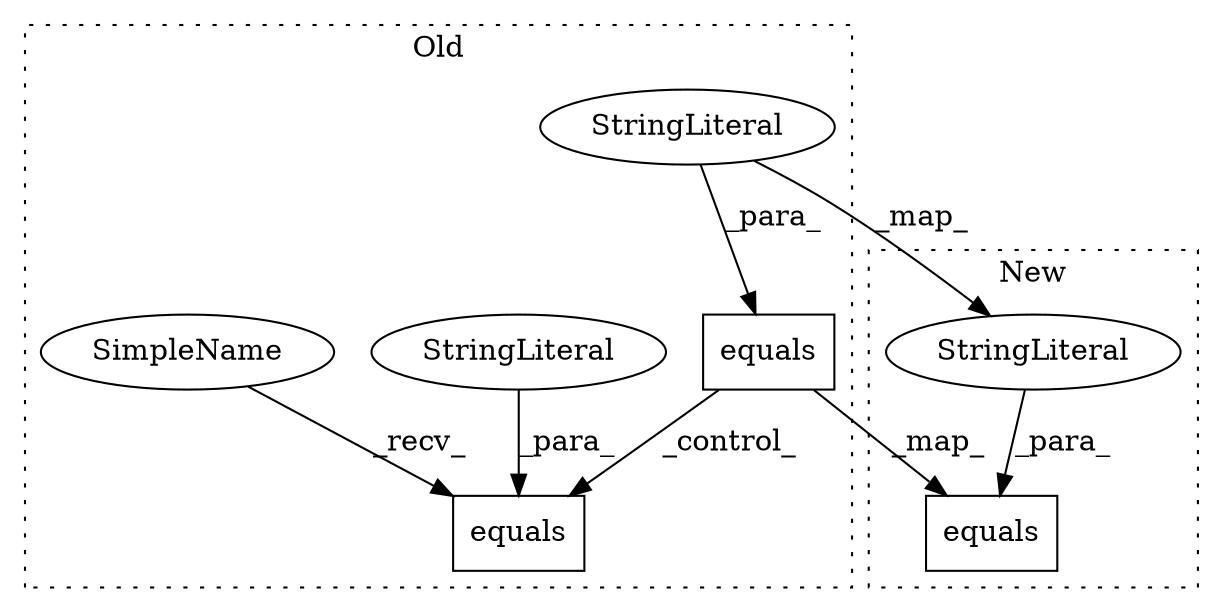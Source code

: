 digraph G {
subgraph cluster0 {
1 [label="equals" a="32" s="4039,4059" l="7,1" shape="box"];
4 [label="StringLiteral" a="45" s="4046" l="13" shape="ellipse"];
5 [label="equals" a="32" s="4170,4193" l="7,1" shape="box"];
6 [label="StringLiteral" a="45" s="4177" l="16" shape="ellipse"];
7 [label="SimpleName" a="42" s="4162" l="7" shape="ellipse"];
label = "Old";
style="dotted";
}
subgraph cluster1 {
2 [label="equals" a="32" s="3657,3672" l="7,1" shape="box"];
3 [label="StringLiteral" a="45" s="3664" l="8" shape="ellipse"];
label = "New";
style="dotted";
}
1 -> 2 [label="_map_"];
1 -> 5 [label="_control_"];
3 -> 2 [label="_para_"];
4 -> 1 [label="_para_"];
4 -> 3 [label="_map_"];
6 -> 5 [label="_para_"];
7 -> 5 [label="_recv_"];
}